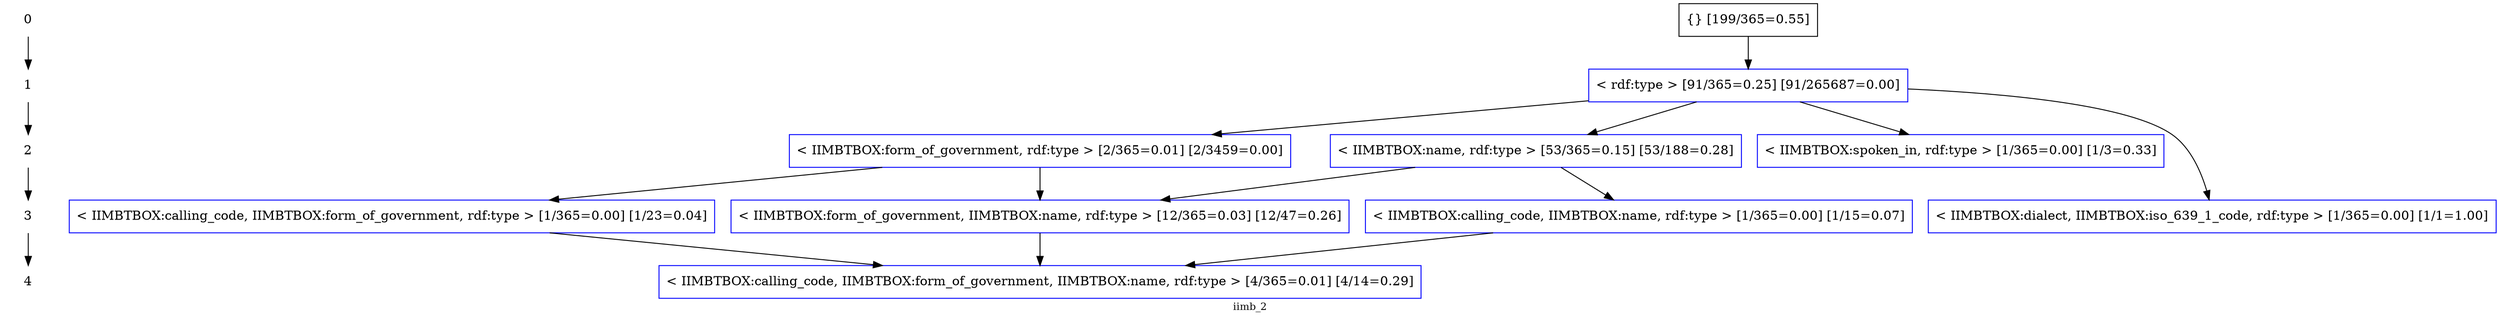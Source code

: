 digraph iimb_2 {
  {
    rank=same;
    node_r0 [label="0", shape="plaintext"];
    node_n97d170e1550eee4afc0af065b78cda302a97674c [color="black", label="{} [199/365=0.55]", shape="rectangle", style="solid"];
  }
  {
    rank=same;
    node_r1 [label="1", shape="plaintext"];
    node_n3c197cb1f6842dc41aa48dc8b9032284bcf39a27 [color="blue", label="< rdf:type > [91/365=0.25] [91/265687=0.00]", shape="rectangle", style="solid"];
  }
  {
    rank=same;
    node_r2 [label="2", shape="plaintext"];
    node_n15f21d2766a7b3efdc77592d15d0c984b26f857a [color="blue", label="< IIMBTBOX:form_of_government, rdf:type > [2/365=0.01] [2/3459=0.00]", shape="rectangle", style="solid"];
    node_n80bb4dd36e016f9285a39311cf8a75356e62accd [color="blue", label="< IIMBTBOX:name, rdf:type > [53/365=0.15] [53/188=0.28]", shape="rectangle", style="solid"];
    node_nd31f85a96ae626525719c53d5d2ba6caca661d18 [color="blue", label="< IIMBTBOX:spoken_in, rdf:type > [1/365=0.00] [1/3=0.33]", shape="rectangle", style="solid"];
  }
  {
    rank=same;
    node_r3 [label="3", shape="plaintext"];
    node_na903977e06dfc4f15e87cd50fe206427a11b478e [color="blue", label="< IIMBTBOX:calling_code, IIMBTBOX:form_of_government, rdf:type > [1/365=0.00] [1/23=0.04]", shape="rectangle", style="solid"];
    node_n890666da2148ab18d44e8d5bf4b6681cf07c56c0 [color="blue", label="< IIMBTBOX:calling_code, IIMBTBOX:name, rdf:type > [1/365=0.00] [1/15=0.07]", shape="rectangle", style="solid"];
    node_n971bdeb76c3c97005f627ab0108718a7e2dd92b8 [color="blue", label="< IIMBTBOX:dialect, IIMBTBOX:iso_639_1_code, rdf:type > [1/365=0.00] [1/1=1.00]", shape="rectangle", style="solid"];
    node_nbb55f02aee32bdf6f24e750b78acc7b8f71f48d7 [color="blue", label="< IIMBTBOX:form_of_government, IIMBTBOX:name, rdf:type > [12/365=0.03] [12/47=0.26]", shape="rectangle", style="solid"];
  }
  {
    rank=same;
    node_r4 [label="4", shape="plaintext"];
    node_naa3540999c79edf1b3eb7280655b0cfd5b61e8db [color="blue", label="< IIMBTBOX:calling_code, IIMBTBOX:form_of_government, IIMBTBOX:name, rdf:type > [4/365=0.01] [4/14=0.29]", shape="rectangle", style="solid"];
  }


  node_r0 -> node_r1 ;
  node_r1 -> node_r2 ;
  node_r2 -> node_r3 ;
  node_r3 -> node_r4 ;

  node_na903977e06dfc4f15e87cd50fe206427a11b478e -> node_naa3540999c79edf1b3eb7280655b0cfd5b61e8db [color="black", style="solid"];
  node_n890666da2148ab18d44e8d5bf4b6681cf07c56c0 -> node_naa3540999c79edf1b3eb7280655b0cfd5b61e8db [color="black", style="solid"];
  node_nbb55f02aee32bdf6f24e750b78acc7b8f71f48d7 -> node_naa3540999c79edf1b3eb7280655b0cfd5b61e8db [color="black", style="solid"];
  node_n15f21d2766a7b3efdc77592d15d0c984b26f857a -> node_na903977e06dfc4f15e87cd50fe206427a11b478e [color="black", style="solid"];
  node_n80bb4dd36e016f9285a39311cf8a75356e62accd -> node_n890666da2148ab18d44e8d5bf4b6681cf07c56c0 [color="black", style="solid"];
  node_n3c197cb1f6842dc41aa48dc8b9032284bcf39a27 -> node_n971bdeb76c3c97005f627ab0108718a7e2dd92b8 [color="black", style="solid"];
  node_n15f21d2766a7b3efdc77592d15d0c984b26f857a -> node_nbb55f02aee32bdf6f24e750b78acc7b8f71f48d7 [color="black", style="solid"];
  node_n80bb4dd36e016f9285a39311cf8a75356e62accd -> node_nbb55f02aee32bdf6f24e750b78acc7b8f71f48d7 [color="black", style="solid"];
  node_n3c197cb1f6842dc41aa48dc8b9032284bcf39a27 -> node_n15f21d2766a7b3efdc77592d15d0c984b26f857a [color="black", style="solid"];
  node_n3c197cb1f6842dc41aa48dc8b9032284bcf39a27 -> node_n80bb4dd36e016f9285a39311cf8a75356e62accd [color="black", style="solid"];
  node_n3c197cb1f6842dc41aa48dc8b9032284bcf39a27 -> node_nd31f85a96ae626525719c53d5d2ba6caca661d18 [color="black", style="solid"];
  node_n97d170e1550eee4afc0af065b78cda302a97674c -> node_n3c197cb1f6842dc41aa48dc8b9032284bcf39a27 [color="black", style="solid"];

  charset="UTF-8"
  fontsize="11.0"
  label="iimb_2"
  overlap="false"
}
